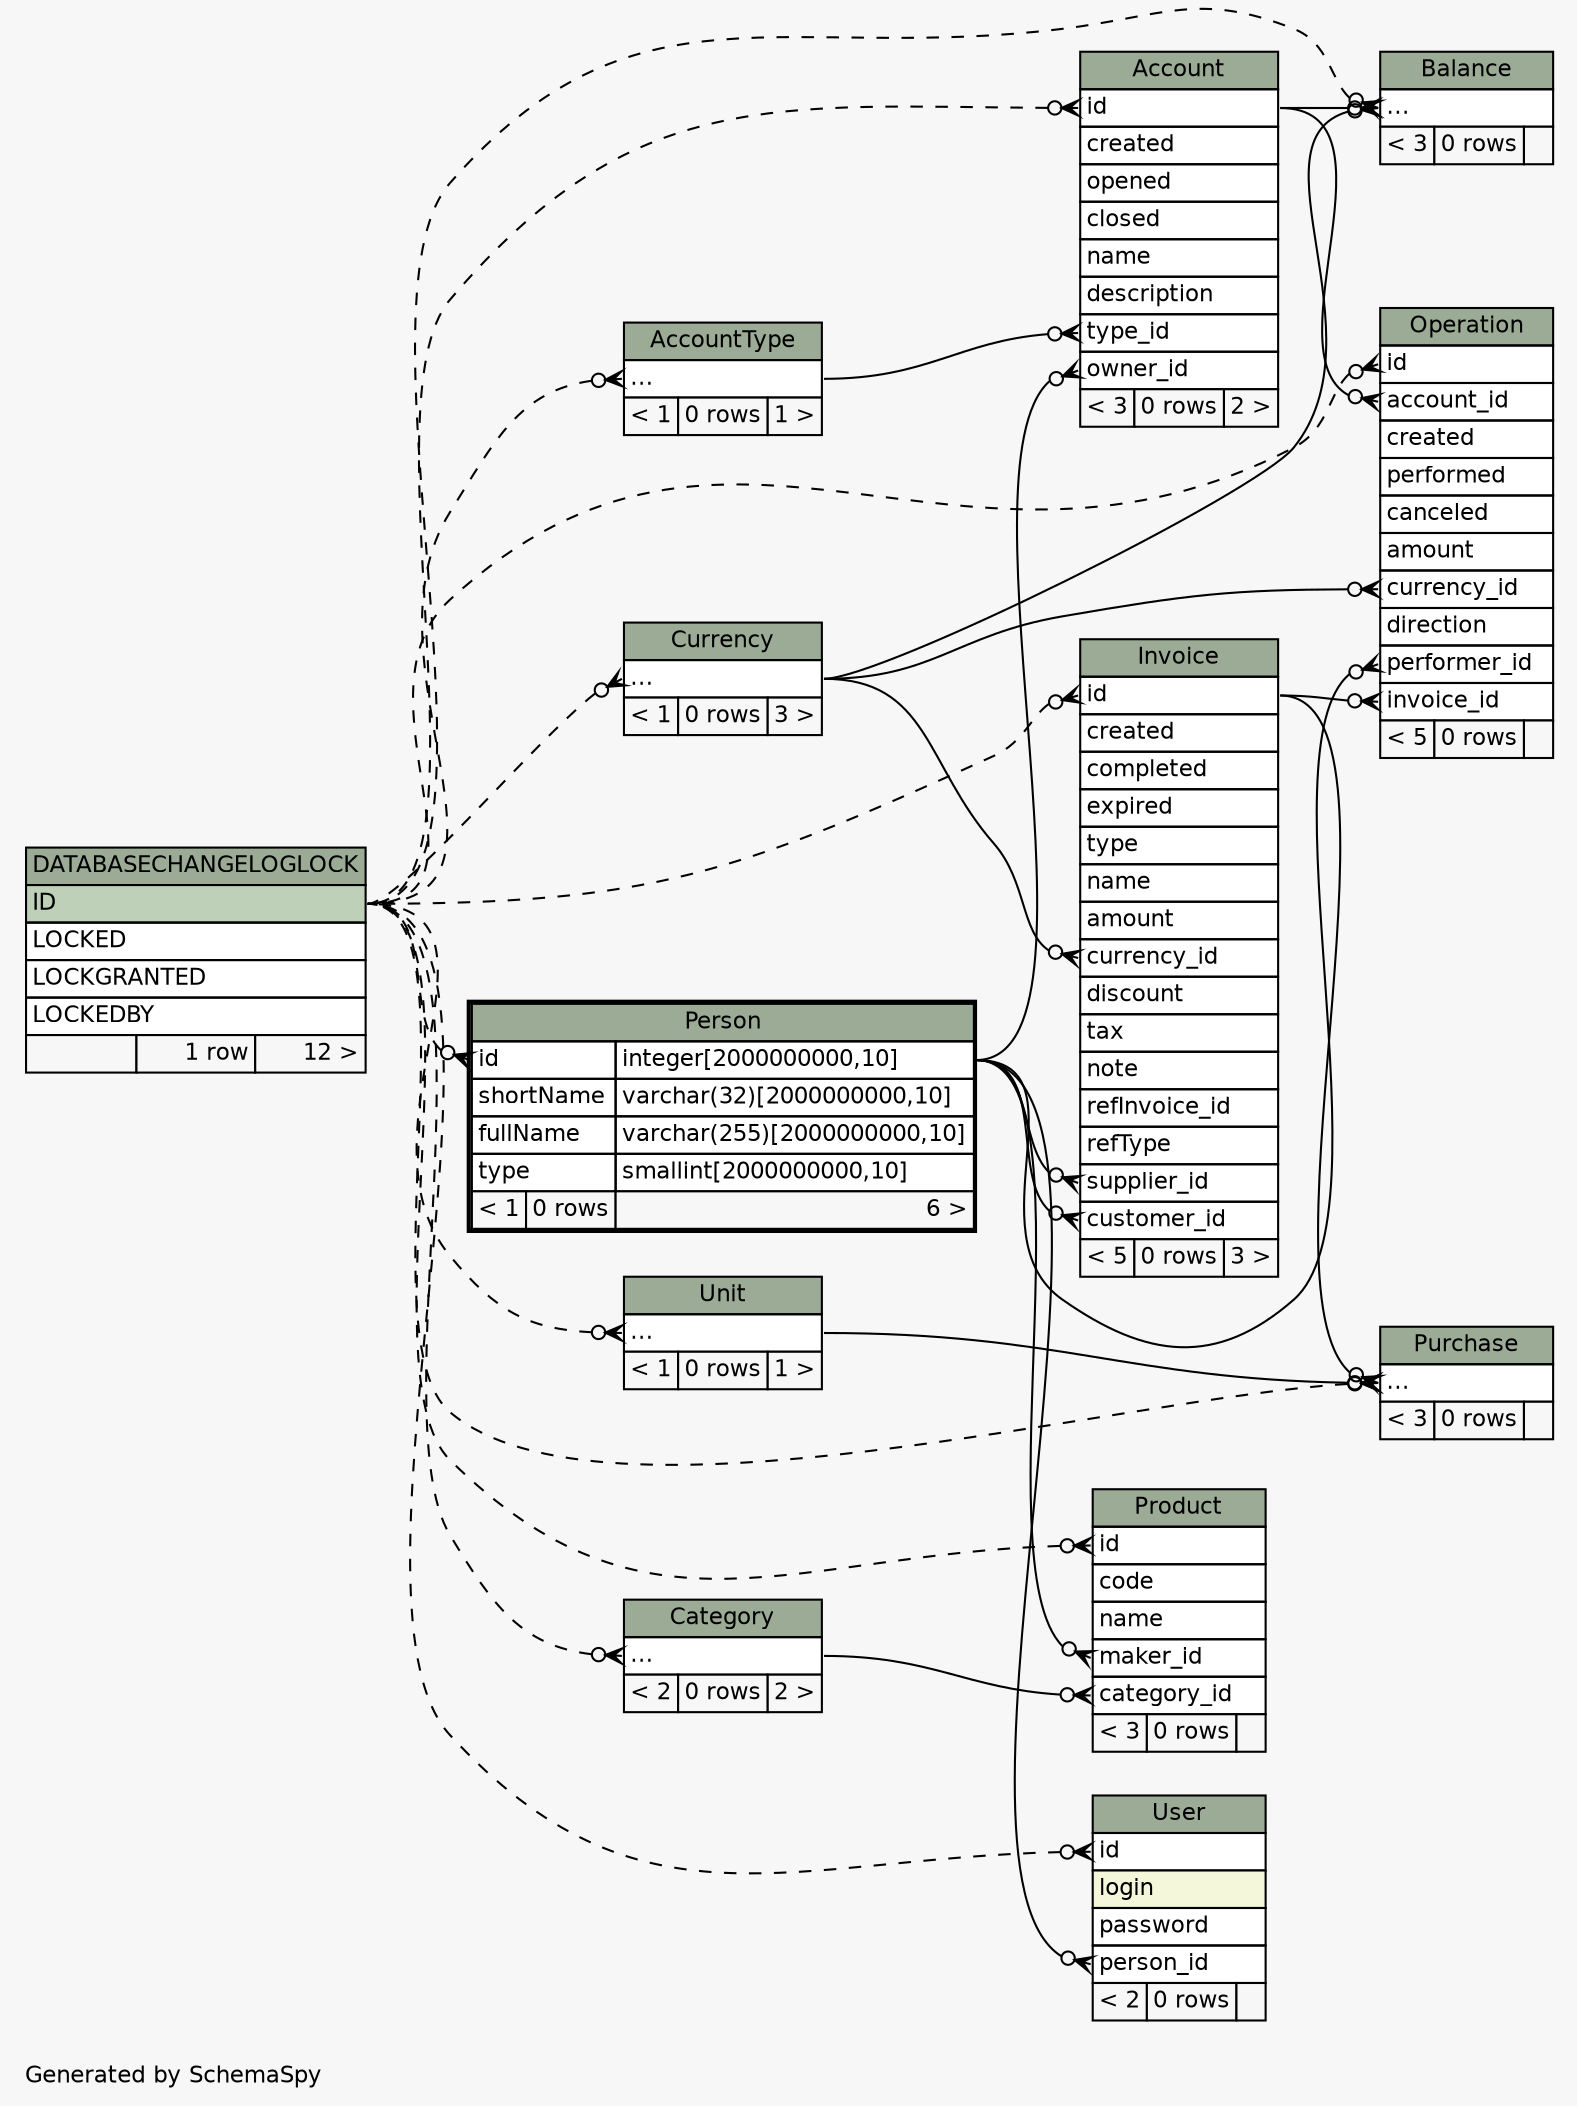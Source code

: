 // dot 2.38.0 on Linux 4.2.6-300.fc23.x86_64
// SchemaSpy rev 590
digraph "impliedTwoDegreesRelationshipsDiagram" {
  graph [
    rankdir="RL"
    bgcolor="#f7f7f7"
    label="\nGenerated by SchemaSpy"
    labeljust="l"
    nodesep="0.18"
    ranksep="0.46"
    fontname="Helvetica"
    fontsize="11"
  ];
  node [
    fontname="Helvetica"
    fontsize="11"
    shape="plaintext"
  ];
  edge [
    arrowsize="0.8"
  ];
  "Account":"id":w -> "DATABASECHANGELOGLOCK":"ID":e [arrowhead=none dir=back arrowtail=crowodot style=dashed];
  "Account":"owner_id":w -> "Person":"id.type":e [arrowhead=none dir=back arrowtail=crowodot];
  "Account":"type_id":w -> "AccountType":"elipses":e [arrowhead=none dir=back arrowtail=crowodot];
  "AccountType":"elipses":w -> "DATABASECHANGELOGLOCK":"ID":e [arrowhead=none dir=back arrowtail=crowodot style=dashed];
  "Balance":"elipses":w -> "Account":"id":e [arrowhead=none dir=back arrowtail=crowodot];
  "Balance":"elipses":w -> "Currency":"elipses":e [arrowhead=none dir=back arrowtail=crowodot];
  "Balance":"elipses":w -> "DATABASECHANGELOGLOCK":"ID":e [arrowhead=none dir=back arrowtail=crowodot style=dashed];
  "Category":"elipses":w -> "DATABASECHANGELOGLOCK":"ID":e [arrowhead=none dir=back arrowtail=crowodot style=dashed];
  "Currency":"elipses":w -> "DATABASECHANGELOGLOCK":"ID":e [arrowhead=none dir=back arrowtail=crowodot style=dashed];
  "Invoice":"currency_id":w -> "Currency":"elipses":e [arrowhead=none dir=back arrowtail=crowodot];
  "Invoice":"customer_id":w -> "Person":"id.type":e [arrowhead=none dir=back arrowtail=crowodot];
  "Invoice":"id":w -> "DATABASECHANGELOGLOCK":"ID":e [arrowhead=none dir=back arrowtail=crowodot style=dashed];
  "Invoice":"supplier_id":w -> "Person":"id.type":e [arrowhead=none dir=back arrowtail=crowodot];
  "Operation":"account_id":w -> "Account":"id":e [arrowhead=none dir=back arrowtail=crowodot];
  "Operation":"currency_id":w -> "Currency":"elipses":e [arrowhead=none dir=back arrowtail=crowodot];
  "Operation":"id":w -> "DATABASECHANGELOGLOCK":"ID":e [arrowhead=none dir=back arrowtail=crowodot style=dashed];
  "Operation":"invoice_id":w -> "Invoice":"id":e [arrowhead=none dir=back arrowtail=crowodot];
  "Operation":"performer_id":w -> "Person":"id.type":e [arrowhead=none dir=back arrowtail=crowodot];
  "Person":"id":w -> "DATABASECHANGELOGLOCK":"ID":e [arrowhead=none dir=back arrowtail=crowodot style=dashed];
  "Product":"category_id":w -> "Category":"elipses":e [arrowhead=none dir=back arrowtail=crowodot];
  "Product":"id":w -> "DATABASECHANGELOGLOCK":"ID":e [arrowhead=none dir=back arrowtail=crowodot style=dashed];
  "Product":"maker_id":w -> "Person":"id.type":e [arrowhead=none dir=back arrowtail=crowodot];
  "Purchase":"elipses":w -> "DATABASECHANGELOGLOCK":"ID":e [arrowhead=none dir=back arrowtail=crowodot style=dashed];
  "Purchase":"elipses":w -> "Invoice":"id":e [arrowhead=none dir=back arrowtail=crowodot];
  "Purchase":"elipses":w -> "Unit":"elipses":e [arrowhead=none dir=back arrowtail=crowodot];
  "Unit":"elipses":w -> "DATABASECHANGELOGLOCK":"ID":e [arrowhead=none dir=back arrowtail=crowodot style=dashed];
  "User":"id":w -> "DATABASECHANGELOGLOCK":"ID":e [arrowhead=none dir=back arrowtail=crowodot style=dashed];
  "User":"person_id":w -> "Person":"id.type":e [arrowhead=none dir=back arrowtail=crowodot];
  "Account" [
    label=<
    <TABLE BORDER="0" CELLBORDER="1" CELLSPACING="0" BGCOLOR="#ffffff">
      <TR><TD COLSPAN="3" BGCOLOR="#9bab96" ALIGN="CENTER">Account</TD></TR>
      <TR><TD PORT="id" COLSPAN="3" ALIGN="LEFT">id</TD></TR>
      <TR><TD PORT="created" COLSPAN="3" ALIGN="LEFT">created</TD></TR>
      <TR><TD PORT="opened" COLSPAN="3" ALIGN="LEFT">opened</TD></TR>
      <TR><TD PORT="closed" COLSPAN="3" ALIGN="LEFT">closed</TD></TR>
      <TR><TD PORT="name" COLSPAN="3" ALIGN="LEFT">name</TD></TR>
      <TR><TD PORT="description" COLSPAN="3" ALIGN="LEFT">description</TD></TR>
      <TR><TD PORT="type_id" COLSPAN="3" ALIGN="LEFT">type_id</TD></TR>
      <TR><TD PORT="owner_id" COLSPAN="3" ALIGN="LEFT">owner_id</TD></TR>
      <TR><TD ALIGN="LEFT" BGCOLOR="#f7f7f7">&lt; 3</TD><TD ALIGN="RIGHT" BGCOLOR="#f7f7f7">0 rows</TD><TD ALIGN="RIGHT" BGCOLOR="#f7f7f7">2 &gt;</TD></TR>
    </TABLE>>
    URL="Account.html"
    tooltip="Account"
  ];
  "AccountType" [
    label=<
    <TABLE BORDER="0" CELLBORDER="1" CELLSPACING="0" BGCOLOR="#ffffff">
      <TR><TD COLSPAN="3" BGCOLOR="#9bab96" ALIGN="CENTER">AccountType</TD></TR>
      <TR><TD PORT="elipses" COLSPAN="3" ALIGN="LEFT">...</TD></TR>
      <TR><TD ALIGN="LEFT" BGCOLOR="#f7f7f7">&lt; 1</TD><TD ALIGN="RIGHT" BGCOLOR="#f7f7f7">0 rows</TD><TD ALIGN="RIGHT" BGCOLOR="#f7f7f7">1 &gt;</TD></TR>
    </TABLE>>
    URL="AccountType.html"
    tooltip="AccountType"
  ];
  "Balance" [
    label=<
    <TABLE BORDER="0" CELLBORDER="1" CELLSPACING="0" BGCOLOR="#ffffff">
      <TR><TD COLSPAN="3" BGCOLOR="#9bab96" ALIGN="CENTER">Balance</TD></TR>
      <TR><TD PORT="elipses" COLSPAN="3" ALIGN="LEFT">...</TD></TR>
      <TR><TD ALIGN="LEFT" BGCOLOR="#f7f7f7">&lt; 3</TD><TD ALIGN="RIGHT" BGCOLOR="#f7f7f7">0 rows</TD><TD ALIGN="RIGHT" BGCOLOR="#f7f7f7">  </TD></TR>
    </TABLE>>
    URL="Balance.html"
    tooltip="Balance"
  ];
  "Category" [
    label=<
    <TABLE BORDER="0" CELLBORDER="1" CELLSPACING="0" BGCOLOR="#ffffff">
      <TR><TD COLSPAN="3" BGCOLOR="#9bab96" ALIGN="CENTER">Category</TD></TR>
      <TR><TD PORT="elipses" COLSPAN="3" ALIGN="LEFT">...</TD></TR>
      <TR><TD ALIGN="LEFT" BGCOLOR="#f7f7f7">&lt; 2</TD><TD ALIGN="RIGHT" BGCOLOR="#f7f7f7">0 rows</TD><TD ALIGN="RIGHT" BGCOLOR="#f7f7f7">2 &gt;</TD></TR>
    </TABLE>>
    URL="Category.html"
    tooltip="Category"
  ];
  "Currency" [
    label=<
    <TABLE BORDER="0" CELLBORDER="1" CELLSPACING="0" BGCOLOR="#ffffff">
      <TR><TD COLSPAN="3" BGCOLOR="#9bab96" ALIGN="CENTER">Currency</TD></TR>
      <TR><TD PORT="elipses" COLSPAN="3" ALIGN="LEFT">...</TD></TR>
      <TR><TD ALIGN="LEFT" BGCOLOR="#f7f7f7">&lt; 1</TD><TD ALIGN="RIGHT" BGCOLOR="#f7f7f7">0 rows</TD><TD ALIGN="RIGHT" BGCOLOR="#f7f7f7">3 &gt;</TD></TR>
    </TABLE>>
    URL="Currency.html"
    tooltip="Currency"
  ];
  "DATABASECHANGELOGLOCK" [
    label=<
    <TABLE BORDER="0" CELLBORDER="1" CELLSPACING="0" BGCOLOR="#ffffff">
      <TR><TD COLSPAN="3" BGCOLOR="#9bab96" ALIGN="CENTER">DATABASECHANGELOGLOCK</TD></TR>
      <TR><TD PORT="ID" COLSPAN="3" BGCOLOR="#bed1b8" ALIGN="LEFT">ID</TD></TR>
      <TR><TD PORT="LOCKED" COLSPAN="3" ALIGN="LEFT">LOCKED</TD></TR>
      <TR><TD PORT="LOCKGRANTED" COLSPAN="3" ALIGN="LEFT">LOCKGRANTED</TD></TR>
      <TR><TD PORT="LOCKEDBY" COLSPAN="3" ALIGN="LEFT">LOCKEDBY</TD></TR>
      <TR><TD ALIGN="LEFT" BGCOLOR="#f7f7f7">  </TD><TD ALIGN="RIGHT" BGCOLOR="#f7f7f7">1 row</TD><TD ALIGN="RIGHT" BGCOLOR="#f7f7f7">12 &gt;</TD></TR>
    </TABLE>>
    URL="DATABASECHANGELOGLOCK.html"
    tooltip="DATABASECHANGELOGLOCK"
  ];
  "Invoice" [
    label=<
    <TABLE BORDER="0" CELLBORDER="1" CELLSPACING="0" BGCOLOR="#ffffff">
      <TR><TD COLSPAN="3" BGCOLOR="#9bab96" ALIGN="CENTER">Invoice</TD></TR>
      <TR><TD PORT="id" COLSPAN="3" ALIGN="LEFT">id</TD></TR>
      <TR><TD PORT="created" COLSPAN="3" ALIGN="LEFT">created</TD></TR>
      <TR><TD PORT="completed" COLSPAN="3" ALIGN="LEFT">completed</TD></TR>
      <TR><TD PORT="expired" COLSPAN="3" ALIGN="LEFT">expired</TD></TR>
      <TR><TD PORT="type" COLSPAN="3" ALIGN="LEFT">type</TD></TR>
      <TR><TD PORT="name" COLSPAN="3" ALIGN="LEFT">name</TD></TR>
      <TR><TD PORT="amount" COLSPAN="3" ALIGN="LEFT">amount</TD></TR>
      <TR><TD PORT="currency_id" COLSPAN="3" ALIGN="LEFT">currency_id</TD></TR>
      <TR><TD PORT="discount" COLSPAN="3" ALIGN="LEFT">discount</TD></TR>
      <TR><TD PORT="tax" COLSPAN="3" ALIGN="LEFT">tax</TD></TR>
      <TR><TD PORT="note" COLSPAN="3" ALIGN="LEFT">note</TD></TR>
      <TR><TD PORT="refInvoice_id" COLSPAN="3" ALIGN="LEFT">refInvoice_id</TD></TR>
      <TR><TD PORT="refType" COLSPAN="3" ALIGN="LEFT">refType</TD></TR>
      <TR><TD PORT="supplier_id" COLSPAN="3" ALIGN="LEFT">supplier_id</TD></TR>
      <TR><TD PORT="customer_id" COLSPAN="3" ALIGN="LEFT">customer_id</TD></TR>
      <TR><TD ALIGN="LEFT" BGCOLOR="#f7f7f7">&lt; 5</TD><TD ALIGN="RIGHT" BGCOLOR="#f7f7f7">0 rows</TD><TD ALIGN="RIGHT" BGCOLOR="#f7f7f7">3 &gt;</TD></TR>
    </TABLE>>
    URL="Invoice.html"
    tooltip="Invoice"
  ];
  "Operation" [
    label=<
    <TABLE BORDER="0" CELLBORDER="1" CELLSPACING="0" BGCOLOR="#ffffff">
      <TR><TD COLSPAN="3" BGCOLOR="#9bab96" ALIGN="CENTER">Operation</TD></TR>
      <TR><TD PORT="id" COLSPAN="3" ALIGN="LEFT">id</TD></TR>
      <TR><TD PORT="account_id" COLSPAN="3" ALIGN="LEFT">account_id</TD></TR>
      <TR><TD PORT="created" COLSPAN="3" ALIGN="LEFT">created</TD></TR>
      <TR><TD PORT="performed" COLSPAN="3" ALIGN="LEFT">performed</TD></TR>
      <TR><TD PORT="canceled" COLSPAN="3" ALIGN="LEFT">canceled</TD></TR>
      <TR><TD PORT="amount" COLSPAN="3" ALIGN="LEFT">amount</TD></TR>
      <TR><TD PORT="currency_id" COLSPAN="3" ALIGN="LEFT">currency_id</TD></TR>
      <TR><TD PORT="direction" COLSPAN="3" ALIGN="LEFT">direction</TD></TR>
      <TR><TD PORT="performer_id" COLSPAN="3" ALIGN="LEFT">performer_id</TD></TR>
      <TR><TD PORT="invoice_id" COLSPAN="3" ALIGN="LEFT">invoice_id</TD></TR>
      <TR><TD ALIGN="LEFT" BGCOLOR="#f7f7f7">&lt; 5</TD><TD ALIGN="RIGHT" BGCOLOR="#f7f7f7">0 rows</TD><TD ALIGN="RIGHT" BGCOLOR="#f7f7f7">  </TD></TR>
    </TABLE>>
    URL="Operation.html"
    tooltip="Operation"
  ];
  "Person" [
    label=<
    <TABLE BORDER="2" CELLBORDER="1" CELLSPACING="0" BGCOLOR="#ffffff">
      <TR><TD COLSPAN="3" BGCOLOR="#9bab96" ALIGN="CENTER">Person</TD></TR>
      <TR><TD PORT="id" COLSPAN="2" ALIGN="LEFT">id</TD><TD PORT="id.type" ALIGN="LEFT">integer[2000000000,10]</TD></TR>
      <TR><TD PORT="shortName" COLSPAN="2" ALIGN="LEFT">shortName</TD><TD PORT="shortName.type" ALIGN="LEFT">varchar(32)[2000000000,10]</TD></TR>
      <TR><TD PORT="fullName" COLSPAN="2" ALIGN="LEFT">fullName</TD><TD PORT="fullName.type" ALIGN="LEFT">varchar(255)[2000000000,10]</TD></TR>
      <TR><TD PORT="type" COLSPAN="2" ALIGN="LEFT">type</TD><TD PORT="type.type" ALIGN="LEFT">smallint[2000000000,10]</TD></TR>
      <TR><TD ALIGN="LEFT" BGCOLOR="#f7f7f7">&lt; 1</TD><TD ALIGN="RIGHT" BGCOLOR="#f7f7f7">0 rows</TD><TD ALIGN="RIGHT" BGCOLOR="#f7f7f7">6 &gt;</TD></TR>
    </TABLE>>
    URL="Person.html"
    tooltip="Person"
  ];
  "Product" [
    label=<
    <TABLE BORDER="0" CELLBORDER="1" CELLSPACING="0" BGCOLOR="#ffffff">
      <TR><TD COLSPAN="3" BGCOLOR="#9bab96" ALIGN="CENTER">Product</TD></TR>
      <TR><TD PORT="id" COLSPAN="3" ALIGN="LEFT">id</TD></TR>
      <TR><TD PORT="code" COLSPAN="3" ALIGN="LEFT">code</TD></TR>
      <TR><TD PORT="name" COLSPAN="3" ALIGN="LEFT">name</TD></TR>
      <TR><TD PORT="maker_id" COLSPAN="3" ALIGN="LEFT">maker_id</TD></TR>
      <TR><TD PORT="category_id" COLSPAN="3" ALIGN="LEFT">category_id</TD></TR>
      <TR><TD ALIGN="LEFT" BGCOLOR="#f7f7f7">&lt; 3</TD><TD ALIGN="RIGHT" BGCOLOR="#f7f7f7">0 rows</TD><TD ALIGN="RIGHT" BGCOLOR="#f7f7f7">  </TD></TR>
    </TABLE>>
    URL="Product.html"
    tooltip="Product"
  ];
  "Purchase" [
    label=<
    <TABLE BORDER="0" CELLBORDER="1" CELLSPACING="0" BGCOLOR="#ffffff">
      <TR><TD COLSPAN="3" BGCOLOR="#9bab96" ALIGN="CENTER">Purchase</TD></TR>
      <TR><TD PORT="elipses" COLSPAN="3" ALIGN="LEFT">...</TD></TR>
      <TR><TD ALIGN="LEFT" BGCOLOR="#f7f7f7">&lt; 3</TD><TD ALIGN="RIGHT" BGCOLOR="#f7f7f7">0 rows</TD><TD ALIGN="RIGHT" BGCOLOR="#f7f7f7">  </TD></TR>
    </TABLE>>
    URL="Purchase.html"
    tooltip="Purchase"
  ];
  "Unit" [
    label=<
    <TABLE BORDER="0" CELLBORDER="1" CELLSPACING="0" BGCOLOR="#ffffff">
      <TR><TD COLSPAN="3" BGCOLOR="#9bab96" ALIGN="CENTER">Unit</TD></TR>
      <TR><TD PORT="elipses" COLSPAN="3" ALIGN="LEFT">...</TD></TR>
      <TR><TD ALIGN="LEFT" BGCOLOR="#f7f7f7">&lt; 1</TD><TD ALIGN="RIGHT" BGCOLOR="#f7f7f7">0 rows</TD><TD ALIGN="RIGHT" BGCOLOR="#f7f7f7">1 &gt;</TD></TR>
    </TABLE>>
    URL="Unit.html"
    tooltip="Unit"
  ];
  "User" [
    label=<
    <TABLE BORDER="0" CELLBORDER="1" CELLSPACING="0" BGCOLOR="#ffffff">
      <TR><TD COLSPAN="3" BGCOLOR="#9bab96" ALIGN="CENTER">User</TD></TR>
      <TR><TD PORT="id" COLSPAN="3" ALIGN="LEFT">id</TD></TR>
      <TR><TD PORT="login" COLSPAN="3" BGCOLOR="#f4f7da" ALIGN="LEFT">login</TD></TR>
      <TR><TD PORT="password" COLSPAN="3" ALIGN="LEFT">password</TD></TR>
      <TR><TD PORT="person_id" COLSPAN="3" ALIGN="LEFT">person_id</TD></TR>
      <TR><TD ALIGN="LEFT" BGCOLOR="#f7f7f7">&lt; 2</TD><TD ALIGN="RIGHT" BGCOLOR="#f7f7f7">0 rows</TD><TD ALIGN="RIGHT" BGCOLOR="#f7f7f7">  </TD></TR>
    </TABLE>>
    URL="User.html"
    tooltip="User"
  ];
}
